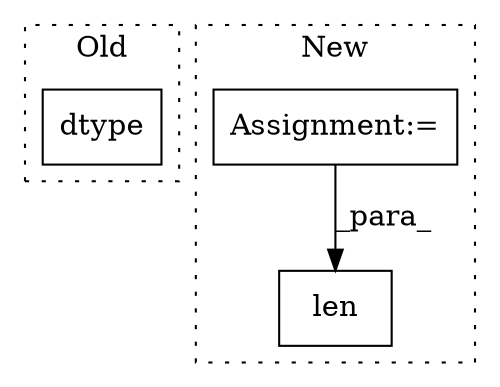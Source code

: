 digraph G {
subgraph cluster0 {
1 [label="dtype" a="32" s="3242,3267" l="6,1" shape="box"];
label = "Old";
style="dotted";
}
subgraph cluster1 {
2 [label="len" a="32" s="5589,5602" l="4,1" shape="box"];
3 [label="Assignment:=" a="7" s="5546" l="1" shape="box"];
label = "New";
style="dotted";
}
3 -> 2 [label="_para_"];
}